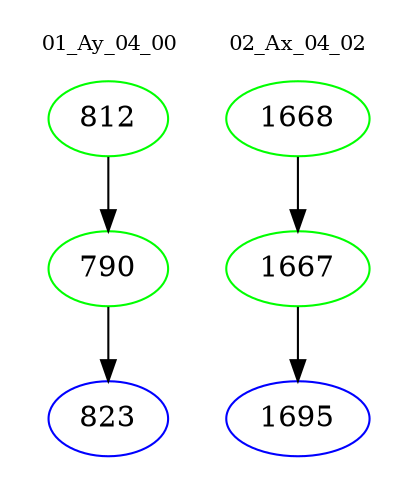digraph{
subgraph cluster_0 {
color = white
label = "01_Ay_04_00";
fontsize=10;
T0_812 [label="812", color="green"]
T0_812 -> T0_790 [color="black"]
T0_790 [label="790", color="green"]
T0_790 -> T0_823 [color="black"]
T0_823 [label="823", color="blue"]
}
subgraph cluster_1 {
color = white
label = "02_Ax_04_02";
fontsize=10;
T1_1668 [label="1668", color="green"]
T1_1668 -> T1_1667 [color="black"]
T1_1667 [label="1667", color="green"]
T1_1667 -> T1_1695 [color="black"]
T1_1695 [label="1695", color="blue"]
}
}
